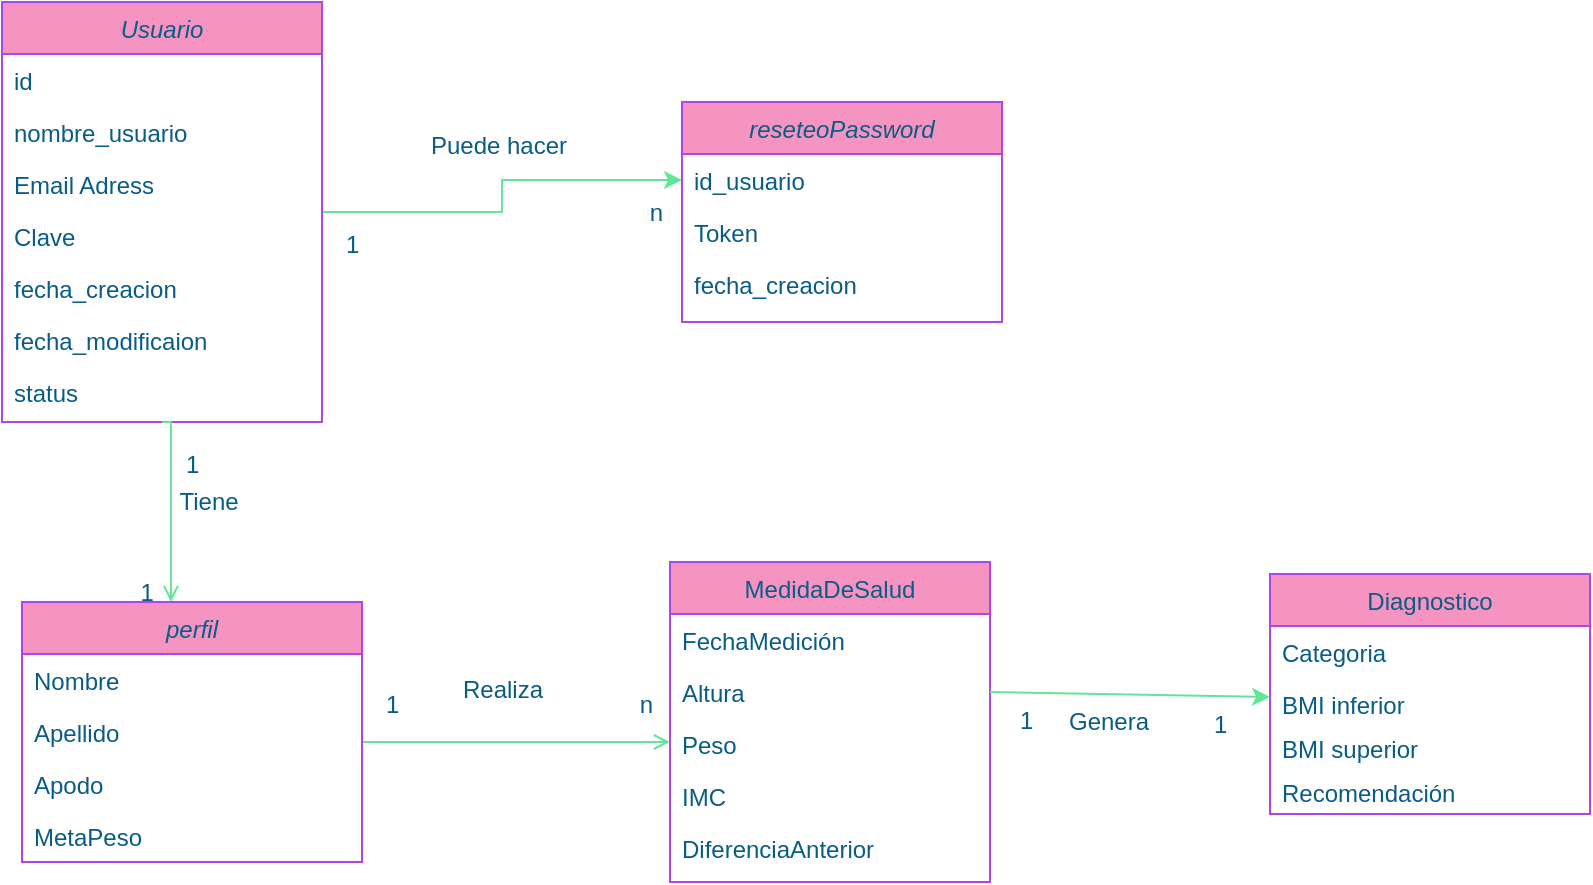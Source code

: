 <mxfile version="20.1.3" type="device"><diagram id="C5RBs43oDa-KdzZeNtuy" name="Page-1"><mxGraphModel dx="967" dy="474" grid="1" gridSize="10" guides="1" tooltips="1" connect="1" arrows="1" fold="1" page="1" pageScale="1" pageWidth="827" pageHeight="1169" math="0" shadow="0"><root><mxCell id="WIyWlLk6GJQsqaUBKTNV-0"/><mxCell id="WIyWlLk6GJQsqaUBKTNV-1" parent="WIyWlLk6GJQsqaUBKTNV-0"/><mxCell id="EBmPPaxYnBOZG9fglC2t-8" style="edgeStyle=orthogonalEdgeStyle;rounded=0;orthogonalLoop=1;jettySize=auto;html=1;entryX=0;entryY=0.5;entryDx=0;entryDy=0;fontColor=#095C86;strokeColor=#60E696;fillColor=#F694C1;" edge="1" parent="WIyWlLk6GJQsqaUBKTNV-1" source="zkfFHV4jXpPFQw0GAbJ--0" target="FKo9BkmGXqPj8RQODDfQ-40"><mxGeometry relative="1" as="geometry"/></mxCell><mxCell id="zkfFHV4jXpPFQw0GAbJ--0" value="Usuario" style="swimlane;fontStyle=2;align=center;verticalAlign=top;childLayout=stackLayout;horizontal=1;startSize=26;horizontalStack=0;resizeParent=1;resizeLast=0;collapsible=1;marginBottom=0;rounded=0;shadow=0;strokeWidth=1;fillColor=#F694C1;strokeColor=#AF45ED;fontColor=#095C86;" parent="WIyWlLk6GJQsqaUBKTNV-1" vertex="1"><mxGeometry x="170" y="30" width="160" height="210" as="geometry"><mxRectangle x="230" y="140" width="160" height="26" as="alternateBounds"/></mxGeometry></mxCell><mxCell id="zkfFHV4jXpPFQw0GAbJ--1" value="id" style="text;align=left;verticalAlign=top;spacingLeft=4;spacingRight=4;overflow=hidden;rotatable=0;points=[[0,0.5],[1,0.5]];portConstraint=eastwest;fontColor=#095C86;" parent="zkfFHV4jXpPFQw0GAbJ--0" vertex="1"><mxGeometry y="26" width="160" height="26" as="geometry"/></mxCell><mxCell id="zkfFHV4jXpPFQw0GAbJ--2" value="nombre_usuario" style="text;align=left;verticalAlign=top;spacingLeft=4;spacingRight=4;overflow=hidden;rotatable=0;points=[[0,0.5],[1,0.5]];portConstraint=eastwest;rounded=0;shadow=0;html=0;fontColor=#095C86;" parent="zkfFHV4jXpPFQw0GAbJ--0" vertex="1"><mxGeometry y="52" width="160" height="26" as="geometry"/></mxCell><mxCell id="zkfFHV4jXpPFQw0GAbJ--3" value="Email Adress" style="text;align=left;verticalAlign=top;spacingLeft=4;spacingRight=4;overflow=hidden;rotatable=0;points=[[0,0.5],[1,0.5]];portConstraint=eastwest;rounded=0;shadow=0;html=0;fontColor=#095C86;" parent="zkfFHV4jXpPFQw0GAbJ--0" vertex="1"><mxGeometry y="78" width="160" height="26" as="geometry"/></mxCell><mxCell id="FKo9BkmGXqPj8RQODDfQ-8" value="Clave" style="text;align=left;verticalAlign=top;spacingLeft=4;spacingRight=4;overflow=hidden;rotatable=0;points=[[0,0.5],[1,0.5]];portConstraint=eastwest;rounded=0;shadow=0;html=0;fontColor=#095C86;" parent="zkfFHV4jXpPFQw0GAbJ--0" vertex="1"><mxGeometry y="104" width="160" height="26" as="geometry"/></mxCell><mxCell id="FKo9BkmGXqPj8RQODDfQ-46" value="fecha_creacion" style="text;align=left;verticalAlign=top;spacingLeft=4;spacingRight=4;overflow=hidden;rotatable=0;points=[[0,0.5],[1,0.5]];portConstraint=eastwest;rounded=0;shadow=0;html=0;fontColor=#095C86;" parent="zkfFHV4jXpPFQw0GAbJ--0" vertex="1"><mxGeometry y="130" width="160" height="26" as="geometry"/></mxCell><mxCell id="FKo9BkmGXqPj8RQODDfQ-36" value="fecha_modificaion" style="text;align=left;verticalAlign=top;spacingLeft=4;spacingRight=4;overflow=hidden;rotatable=0;points=[[0,0.5],[1,0.5]];portConstraint=eastwest;rounded=0;shadow=0;html=0;fontColor=#095C86;" parent="zkfFHV4jXpPFQw0GAbJ--0" vertex="1"><mxGeometry y="156" width="160" height="26" as="geometry"/></mxCell><mxCell id="FKo9BkmGXqPj8RQODDfQ-45" value="status" style="text;align=left;verticalAlign=top;spacingLeft=4;spacingRight=4;overflow=hidden;rotatable=0;points=[[0,0.5],[1,0.5]];portConstraint=eastwest;rounded=0;shadow=0;html=0;fontColor=#095C86;" parent="zkfFHV4jXpPFQw0GAbJ--0" vertex="1"><mxGeometry y="182" width="160" height="26" as="geometry"/></mxCell><mxCell id="zkfFHV4jXpPFQw0GAbJ--17" value="MedidaDeSalud" style="swimlane;fontStyle=0;align=center;verticalAlign=top;childLayout=stackLayout;horizontal=1;startSize=26;horizontalStack=0;resizeParent=1;resizeLast=0;collapsible=1;marginBottom=0;rounded=0;shadow=0;strokeWidth=1;fillColor=#F694C1;strokeColor=#AF45ED;fontColor=#095C86;" parent="WIyWlLk6GJQsqaUBKTNV-1" vertex="1"><mxGeometry x="504" y="310" width="160" height="160" as="geometry"><mxRectangle x="550" y="140" width="160" height="26" as="alternateBounds"/></mxGeometry></mxCell><mxCell id="FKo9BkmGXqPj8RQODDfQ-13" value="FechaMedición" style="text;align=left;verticalAlign=top;spacingLeft=4;spacingRight=4;overflow=hidden;rotatable=0;points=[[0,0.5],[1,0.5]];portConstraint=eastwest;rounded=0;shadow=0;html=0;fontColor=#095C86;" parent="zkfFHV4jXpPFQw0GAbJ--17" vertex="1"><mxGeometry y="26" width="160" height="26" as="geometry"/></mxCell><mxCell id="zkfFHV4jXpPFQw0GAbJ--19" value="Altura" style="text;align=left;verticalAlign=top;spacingLeft=4;spacingRight=4;overflow=hidden;rotatable=0;points=[[0,0.5],[1,0.5]];portConstraint=eastwest;rounded=0;shadow=0;html=0;fontColor=#095C86;" parent="zkfFHV4jXpPFQw0GAbJ--17" vertex="1"><mxGeometry y="52" width="160" height="26" as="geometry"/></mxCell><mxCell id="zkfFHV4jXpPFQw0GAbJ--20" value="Peso" style="text;align=left;verticalAlign=top;spacingLeft=4;spacingRight=4;overflow=hidden;rotatable=0;points=[[0,0.5],[1,0.5]];portConstraint=eastwest;rounded=0;shadow=0;html=0;fontColor=#095C86;" parent="zkfFHV4jXpPFQw0GAbJ--17" vertex="1"><mxGeometry y="78" width="160" height="26" as="geometry"/></mxCell><mxCell id="zkfFHV4jXpPFQw0GAbJ--21" value="IMC" style="text;align=left;verticalAlign=top;spacingLeft=4;spacingRight=4;overflow=hidden;rotatable=0;points=[[0,0.5],[1,0.5]];portConstraint=eastwest;rounded=0;shadow=0;html=0;fontColor=#095C86;" parent="zkfFHV4jXpPFQw0GAbJ--17" vertex="1"><mxGeometry y="104" width="160" height="26" as="geometry"/></mxCell><mxCell id="zkfFHV4jXpPFQw0GAbJ--22" value="DiferenciaAnterior" style="text;align=left;verticalAlign=top;spacingLeft=4;spacingRight=4;overflow=hidden;rotatable=0;points=[[0,0.5],[1,0.5]];portConstraint=eastwest;rounded=0;shadow=0;html=0;fontColor=#095C86;" parent="zkfFHV4jXpPFQw0GAbJ--17" vertex="1"><mxGeometry y="130" width="160" height="26" as="geometry"/></mxCell><mxCell id="zkfFHV4jXpPFQw0GAbJ--26" value="" style="endArrow=open;shadow=0;strokeWidth=1;rounded=0;endFill=1;edgeStyle=elbowEdgeStyle;elbow=vertical;strokeColor=#60E696;fontColor=#095C86;exitX=1;exitY=0.769;exitDx=0;exitDy=0;exitPerimeter=0;" parent="WIyWlLk6GJQsqaUBKTNV-1" source="FKo9BkmGXqPj8RQODDfQ-35" target="zkfFHV4jXpPFQw0GAbJ--17" edge="1"><mxGeometry x="0.5" y="41" relative="1" as="geometry"><mxPoint x="364" y="400" as="sourcePoint"/><mxPoint x="524" y="412" as="targetPoint"/><mxPoint x="-40" y="32" as="offset"/><Array as="points"><mxPoint x="454" y="400"/></Array></mxGeometry></mxCell><mxCell id="zkfFHV4jXpPFQw0GAbJ--27" value="1" style="resizable=0;align=left;verticalAlign=bottom;labelBackgroundColor=none;fontSize=12;fillColor=#F694C1;strokeColor=#AF45ED;fontColor=#095C86;" parent="zkfFHV4jXpPFQw0GAbJ--26" connectable="0" vertex="1"><mxGeometry x="-1" relative="1" as="geometry"><mxPoint x="10" y="-38" as="offset"/></mxGeometry></mxCell><mxCell id="zkfFHV4jXpPFQw0GAbJ--28" value="n" style="resizable=0;align=right;verticalAlign=bottom;labelBackgroundColor=none;fontSize=12;fillColor=#F694C1;strokeColor=#AF45ED;fontColor=#095C86;" parent="zkfFHV4jXpPFQw0GAbJ--26" connectable="0" vertex="1"><mxGeometry x="1" relative="1" as="geometry"><mxPoint x="-7" y="-10" as="offset"/></mxGeometry></mxCell><mxCell id="zkfFHV4jXpPFQw0GAbJ--29" value="Tiene" style="text;html=1;resizable=0;points=[];;align=center;verticalAlign=middle;labelBackgroundColor=none;rounded=0;shadow=0;strokeWidth=1;fontSize=12;fontColor=#095C86;" parent="zkfFHV4jXpPFQw0GAbJ--26" vertex="1" connectable="0"><mxGeometry x="0.5" y="49" relative="1" as="geometry"><mxPoint x="-186" y="-71" as="offset"/></mxGeometry></mxCell><mxCell id="FKo9BkmGXqPj8RQODDfQ-31" value="Genera" style="text;html=1;resizable=0;points=[];;align=center;verticalAlign=middle;labelBackgroundColor=none;rounded=0;shadow=0;strokeWidth=1;fontSize=12;fontColor=#095C86;" parent="zkfFHV4jXpPFQw0GAbJ--26" vertex="1" connectable="0"><mxGeometry x="0.5" y="49" relative="1" as="geometry"><mxPoint x="264" y="39" as="offset"/></mxGeometry></mxCell><mxCell id="FKo9BkmGXqPj8RQODDfQ-9" value="" style="endArrow=open;shadow=0;strokeWidth=1;rounded=0;endFill=1;edgeStyle=elbowEdgeStyle;elbow=vertical;entryX=0.438;entryY=0;entryDx=0;entryDy=0;entryPerimeter=0;exitX=0.5;exitY=1;exitDx=0;exitDy=0;strokeColor=#60E696;fontColor=#095C86;" parent="WIyWlLk6GJQsqaUBKTNV-1" source="zkfFHV4jXpPFQw0GAbJ--0" target="FKo9BkmGXqPj8RQODDfQ-32" edge="1"><mxGeometry x="0.5" y="41" relative="1" as="geometry"><mxPoint x="250" y="290" as="sourcePoint"/><mxPoint x="348" y="270" as="targetPoint"/><mxPoint x="-40" y="32" as="offset"/><Array as="points"><mxPoint x="250" y="240"/><mxPoint x="310" y="270"/></Array></mxGeometry></mxCell><mxCell id="FKo9BkmGXqPj8RQODDfQ-10" value="1" style="resizable=0;align=left;verticalAlign=bottom;labelBackgroundColor=none;fontSize=12;fillColor=#F694C1;strokeColor=#AF45ED;fontColor=#095C86;" parent="FKo9BkmGXqPj8RQODDfQ-9" connectable="0" vertex="1"><mxGeometry x="-1" relative="1" as="geometry"><mxPoint x="10" y="30" as="offset"/></mxGeometry></mxCell><mxCell id="FKo9BkmGXqPj8RQODDfQ-11" value="1" style="resizable=0;align=right;verticalAlign=bottom;labelBackgroundColor=none;fontSize=12;fillColor=#F694C1;strokeColor=#AF45ED;fontColor=#095C86;" parent="FKo9BkmGXqPj8RQODDfQ-9" connectable="0" vertex="1"><mxGeometry x="1" relative="1" as="geometry"><mxPoint x="-7" y="4" as="offset"/></mxGeometry></mxCell><mxCell id="FKo9BkmGXqPj8RQODDfQ-12" value="Tiene" style="text;html=1;resizable=0;points=[];;align=center;verticalAlign=middle;labelBackgroundColor=none;rounded=0;shadow=0;strokeWidth=1;fontSize=12;fontColor=#095C86;" parent="FKo9BkmGXqPj8RQODDfQ-9" vertex="1" connectable="0"><mxGeometry x="0.5" y="49" relative="1" as="geometry"><mxPoint x="-35" y="40" as="offset"/></mxGeometry></mxCell><mxCell id="FKo9BkmGXqPj8RQODDfQ-20" value="Diagnostico" style="swimlane;fontStyle=0;align=center;verticalAlign=top;childLayout=stackLayout;horizontal=1;startSize=26;horizontalStack=0;resizeParent=1;resizeLast=0;collapsible=1;marginBottom=0;rounded=0;shadow=0;strokeWidth=1;fillColor=#F694C1;strokeColor=#AF45ED;fontColor=#095C86;" parent="WIyWlLk6GJQsqaUBKTNV-1" vertex="1"><mxGeometry x="804" y="316" width="160" height="120" as="geometry"><mxRectangle x="550" y="140" width="160" height="26" as="alternateBounds"/></mxGeometry></mxCell><mxCell id="FKo9BkmGXqPj8RQODDfQ-21" value="Categoria" style="text;align=left;verticalAlign=top;spacingLeft=4;spacingRight=4;overflow=hidden;rotatable=0;points=[[0,0.5],[1,0.5]];portConstraint=eastwest;rounded=0;shadow=0;html=0;fontColor=#095C86;" parent="FKo9BkmGXqPj8RQODDfQ-20" vertex="1"><mxGeometry y="26" width="160" height="26" as="geometry"/></mxCell><mxCell id="FKo9BkmGXqPj8RQODDfQ-22" value="BMI inferior" style="text;align=left;verticalAlign=top;spacingLeft=4;spacingRight=4;overflow=hidden;rotatable=0;points=[[0,0.5],[1,0.5]];portConstraint=eastwest;rounded=0;shadow=0;html=0;fontColor=#095C86;" parent="FKo9BkmGXqPj8RQODDfQ-20" vertex="1"><mxGeometry y="52" width="160" height="22" as="geometry"/></mxCell><mxCell id="FKo9BkmGXqPj8RQODDfQ-23" value="BMI superior" style="text;align=left;verticalAlign=top;spacingLeft=4;spacingRight=4;overflow=hidden;rotatable=0;points=[[0,0.5],[1,0.5]];portConstraint=eastwest;rounded=0;shadow=0;html=0;fontColor=#095C86;" parent="FKo9BkmGXqPj8RQODDfQ-20" vertex="1"><mxGeometry y="74" width="160" height="22" as="geometry"/></mxCell><mxCell id="FKo9BkmGXqPj8RQODDfQ-24" value="Recomendación" style="text;align=left;verticalAlign=top;spacingLeft=4;spacingRight=4;overflow=hidden;rotatable=0;points=[[0,0.5],[1,0.5]];portConstraint=eastwest;rounded=0;shadow=0;html=0;fontColor=#095C86;" parent="FKo9BkmGXqPj8RQODDfQ-20" vertex="1"><mxGeometry y="96" width="160" height="22" as="geometry"/></mxCell><mxCell id="FKo9BkmGXqPj8RQODDfQ-25" style="rounded=0;orthogonalLoop=1;jettySize=auto;html=1;exitX=1;exitY=0.5;exitDx=0;exitDy=0;strokeColor=#60E696;fontColor=#095C86;" parent="WIyWlLk6GJQsqaUBKTNV-1" source="zkfFHV4jXpPFQw0GAbJ--19" target="FKo9BkmGXqPj8RQODDfQ-22" edge="1"><mxGeometry relative="1" as="geometry"/></mxCell><mxCell id="FKo9BkmGXqPj8RQODDfQ-27" value="1" style="resizable=0;align=left;verticalAlign=bottom;labelBackgroundColor=none;fontSize=12;fillColor=#F694C1;strokeColor=#AF45ED;fontColor=#095C86;" parent="WIyWlLk6GJQsqaUBKTNV-1" connectable="0" vertex="1"><mxGeometry x="744" y="390" as="geometry"><mxPoint x="-67" y="8" as="offset"/></mxGeometry></mxCell><mxCell id="FKo9BkmGXqPj8RQODDfQ-28" value="1" style="resizable=0;align=left;verticalAlign=bottom;labelBackgroundColor=none;fontSize=12;fillColor=#F694C1;strokeColor=#AF45ED;fontColor=#095C86;" parent="WIyWlLk6GJQsqaUBKTNV-1" connectable="0" vertex="1"><mxGeometry x="774" y="400" as="geometry"/></mxCell><mxCell id="FKo9BkmGXqPj8RQODDfQ-32" value="perfil" style="swimlane;fontStyle=2;align=center;verticalAlign=top;childLayout=stackLayout;horizontal=1;startSize=26;horizontalStack=0;resizeParent=1;resizeLast=0;collapsible=1;marginBottom=0;rounded=0;shadow=0;strokeWidth=1;fillColor=#F694C1;strokeColor=#AF45ED;fontColor=#095C86;" parent="WIyWlLk6GJQsqaUBKTNV-1" vertex="1"><mxGeometry x="180" y="330" width="170" height="130" as="geometry"><mxRectangle x="230" y="140" width="160" height="26" as="alternateBounds"/></mxGeometry></mxCell><mxCell id="FKo9BkmGXqPj8RQODDfQ-34" value="Nombre" style="text;align=left;verticalAlign=top;spacingLeft=4;spacingRight=4;overflow=hidden;rotatable=0;points=[[0,0.5],[1,0.5]];portConstraint=eastwest;rounded=0;shadow=0;html=0;fontColor=#095C86;" parent="FKo9BkmGXqPj8RQODDfQ-32" vertex="1"><mxGeometry y="26" width="170" height="26" as="geometry"/></mxCell><mxCell id="EBmPPaxYnBOZG9fglC2t-2" value="Apellido" style="text;align=left;verticalAlign=top;spacingLeft=4;spacingRight=4;overflow=hidden;rotatable=0;points=[[0,0.5],[1,0.5]];portConstraint=eastwest;rounded=0;shadow=0;html=0;fontColor=#095C86;" vertex="1" parent="FKo9BkmGXqPj8RQODDfQ-32"><mxGeometry y="52" width="170" height="26" as="geometry"/></mxCell><mxCell id="FKo9BkmGXqPj8RQODDfQ-35" value="Apodo" style="text;align=left;verticalAlign=top;spacingLeft=4;spacingRight=4;overflow=hidden;rotatable=0;points=[[0,0.5],[1,0.5]];portConstraint=eastwest;rounded=0;shadow=0;html=0;fontColor=#095C86;" parent="FKo9BkmGXqPj8RQODDfQ-32" vertex="1"><mxGeometry y="78" width="170" height="26" as="geometry"/></mxCell><mxCell id="FKo9BkmGXqPj8RQODDfQ-37" value="MetaPeso" style="text;align=left;verticalAlign=top;spacingLeft=4;spacingRight=4;overflow=hidden;rotatable=0;points=[[0,0.5],[1,0.5]];portConstraint=eastwest;rounded=0;shadow=0;html=0;fontColor=#095C86;" parent="FKo9BkmGXqPj8RQODDfQ-32" vertex="1"><mxGeometry y="104" width="170" height="26" as="geometry"/></mxCell><mxCell id="FKo9BkmGXqPj8RQODDfQ-38" value="reseteoPassword" style="swimlane;fontStyle=2;align=center;verticalAlign=top;childLayout=stackLayout;horizontal=1;startSize=26;horizontalStack=0;resizeParent=1;resizeLast=0;collapsible=1;marginBottom=0;rounded=0;shadow=0;strokeWidth=1;fillColor=#F694C1;strokeColor=#AF45ED;fontColor=#095C86;" parent="WIyWlLk6GJQsqaUBKTNV-1" vertex="1"><mxGeometry x="510" y="80" width="160" height="110" as="geometry"><mxRectangle x="230" y="140" width="160" height="26" as="alternateBounds"/></mxGeometry></mxCell><mxCell id="FKo9BkmGXqPj8RQODDfQ-40" value="id_usuario" style="text;align=left;verticalAlign=top;spacingLeft=4;spacingRight=4;overflow=hidden;rotatable=0;points=[[0,0.5],[1,0.5]];portConstraint=eastwest;rounded=0;shadow=0;html=0;fontColor=#095C86;" parent="FKo9BkmGXqPj8RQODDfQ-38" vertex="1"><mxGeometry y="26" width="160" height="26" as="geometry"/></mxCell><mxCell id="FKo9BkmGXqPj8RQODDfQ-41" value="Token" style="text;align=left;verticalAlign=top;spacingLeft=4;spacingRight=4;overflow=hidden;rotatable=0;points=[[0,0.5],[1,0.5]];portConstraint=eastwest;rounded=0;shadow=0;html=0;fontColor=#095C86;" parent="FKo9BkmGXqPj8RQODDfQ-38" vertex="1"><mxGeometry y="52" width="160" height="26" as="geometry"/></mxCell><mxCell id="FKo9BkmGXqPj8RQODDfQ-42" value="fecha_creacion" style="text;align=left;verticalAlign=top;spacingLeft=4;spacingRight=4;overflow=hidden;rotatable=0;points=[[0,0.5],[1,0.5]];portConstraint=eastwest;rounded=0;shadow=0;html=0;fontColor=#095C86;" parent="FKo9BkmGXqPj8RQODDfQ-38" vertex="1"><mxGeometry y="78" width="160" height="26" as="geometry"/></mxCell><mxCell id="EBmPPaxYnBOZG9fglC2t-1" value="Realiza" style="text;html=1;resizable=0;points=[];;align=center;verticalAlign=middle;labelBackgroundColor=none;rounded=0;shadow=0;strokeWidth=1;fontSize=12;fontColor=#095C86;" vertex="1" connectable="0" parent="WIyWlLk6GJQsqaUBKTNV-1"><mxGeometry x="414" y="410" as="geometry"><mxPoint x="6" y="-36" as="offset"/></mxGeometry></mxCell><mxCell id="EBmPPaxYnBOZG9fglC2t-9" value="Puede hacer" style="text;html=1;resizable=0;points=[];;align=center;verticalAlign=middle;labelBackgroundColor=none;rounded=0;shadow=0;strokeWidth=1;fontSize=12;fontColor=#095C86;" vertex="1" connectable="0" parent="WIyWlLk6GJQsqaUBKTNV-1"><mxGeometry x="429.996" y="100" as="geometry"><mxPoint x="-12" y="2" as="offset"/></mxGeometry></mxCell><mxCell id="EBmPPaxYnBOZG9fglC2t-10" value="1" style="resizable=0;align=left;verticalAlign=bottom;labelBackgroundColor=none;fontSize=12;fillColor=#F694C1;strokeColor=#AF45ED;fontColor=#095C86;" connectable="0" vertex="1" parent="WIyWlLk6GJQsqaUBKTNV-1"><mxGeometry x="340" y="160" as="geometry"/></mxCell><mxCell id="EBmPPaxYnBOZG9fglC2t-11" value="n" style="resizable=0;align=right;verticalAlign=bottom;labelBackgroundColor=none;fontSize=12;fillColor=#F694C1;strokeColor=#AF45ED;fontColor=#095C86;" connectable="0" vertex="1" parent="WIyWlLk6GJQsqaUBKTNV-1"><mxGeometry x="507.006" y="400" as="geometry"><mxPoint x="-5" y="-256" as="offset"/></mxGeometry></mxCell></root></mxGraphModel></diagram></mxfile>